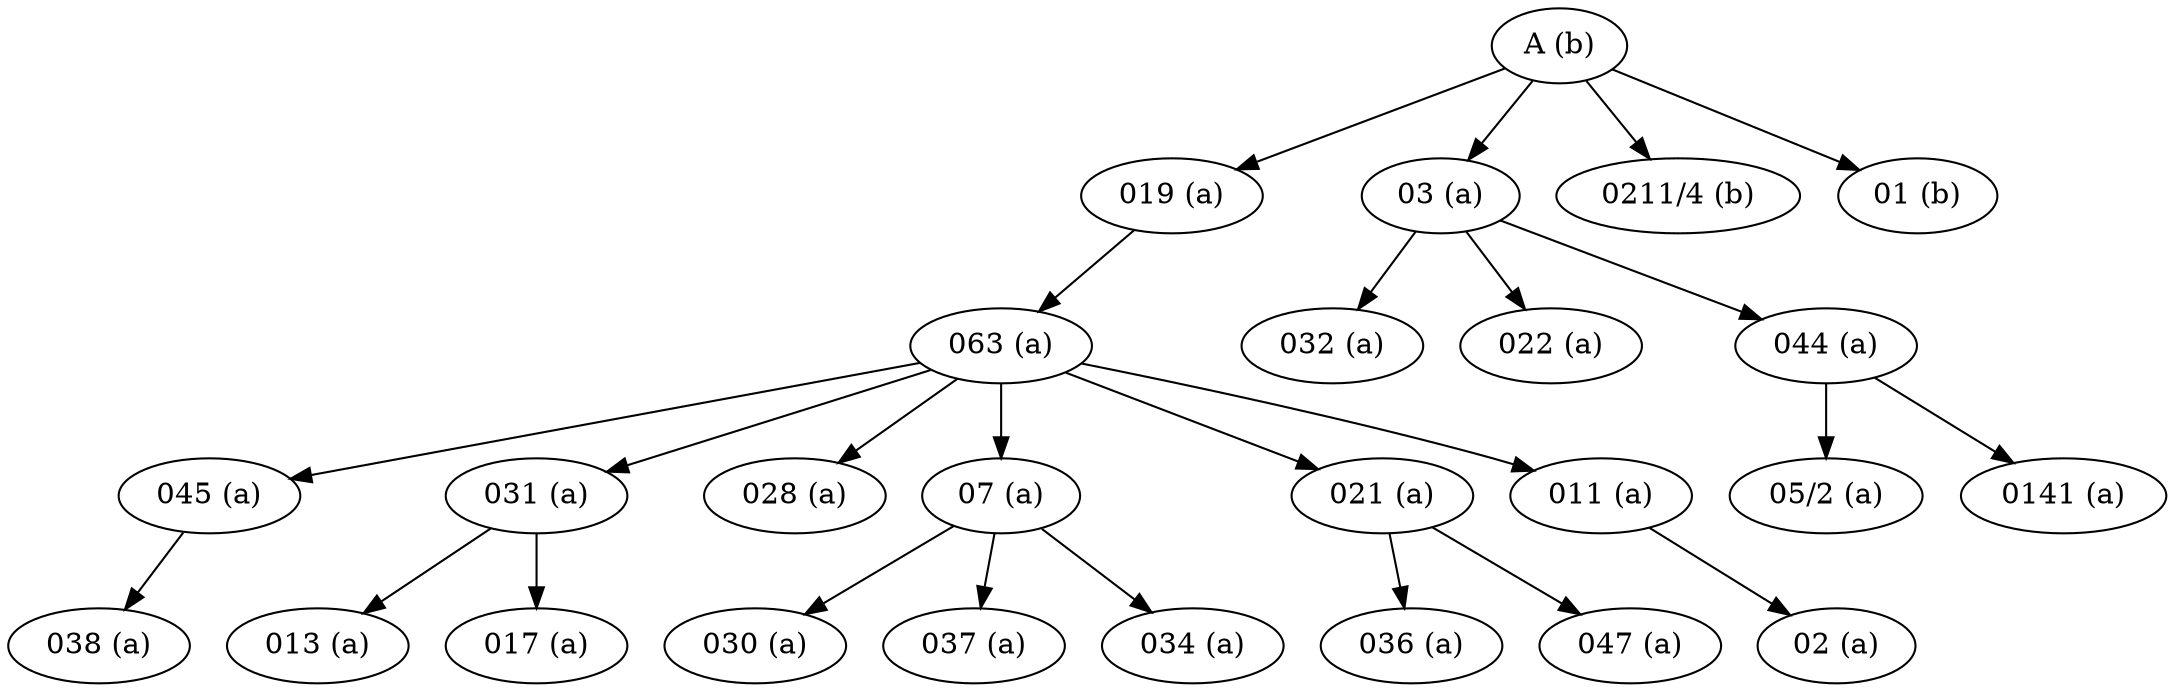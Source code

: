 strict digraph G {
"02 (a)";
"A (b)";
"038 (a)";
"013 (a)";
"036 (a)";
"05/2 (a)";
"047 (a)";
"045 (a)";
"031 (a)";
"028 (a)";
"019 (a)";
"07 (a)";
"03 (a)";
"063 (a)";
"017 (a)";
"032 (a)";
"030 (a)";
"022 (a)";
"0211/4 (b)";
"01 (b)";
"021 (a)";
"011 (a)";
"044 (a)";
"037 (a)";
"034 (a)";
"0141 (a)";
"A (b)" -> "0211/4 (b)";
"A (b)" -> "019 (a)";
"A (b)" -> "01 (b)";
"A (b)" -> "03 (a)";
"045 (a)" -> "038 (a)";
"031 (a)" -> "017 (a)";
"031 (a)" -> "013 (a)";
"019 (a)" -> "063 (a)";
"07 (a)" -> "030 (a)";
"07 (a)" -> "034 (a)";
"07 (a)" -> "037 (a)";
"03 (a)" -> "022 (a)";
"03 (a)" -> "044 (a)";
"03 (a)" -> "032 (a)";
"063 (a)" -> "045 (a)";
"063 (a)" -> "07 (a)";
"063 (a)" -> "021 (a)";
"063 (a)" -> "011 (a)";
"063 (a)" -> "028 (a)";
"063 (a)" -> "031 (a)";
"021 (a)" -> "036 (a)";
"021 (a)" -> "047 (a)";
"011 (a)" -> "02 (a)";
"044 (a)" -> "05/2 (a)";
"044 (a)" -> "0141 (a)";
}
